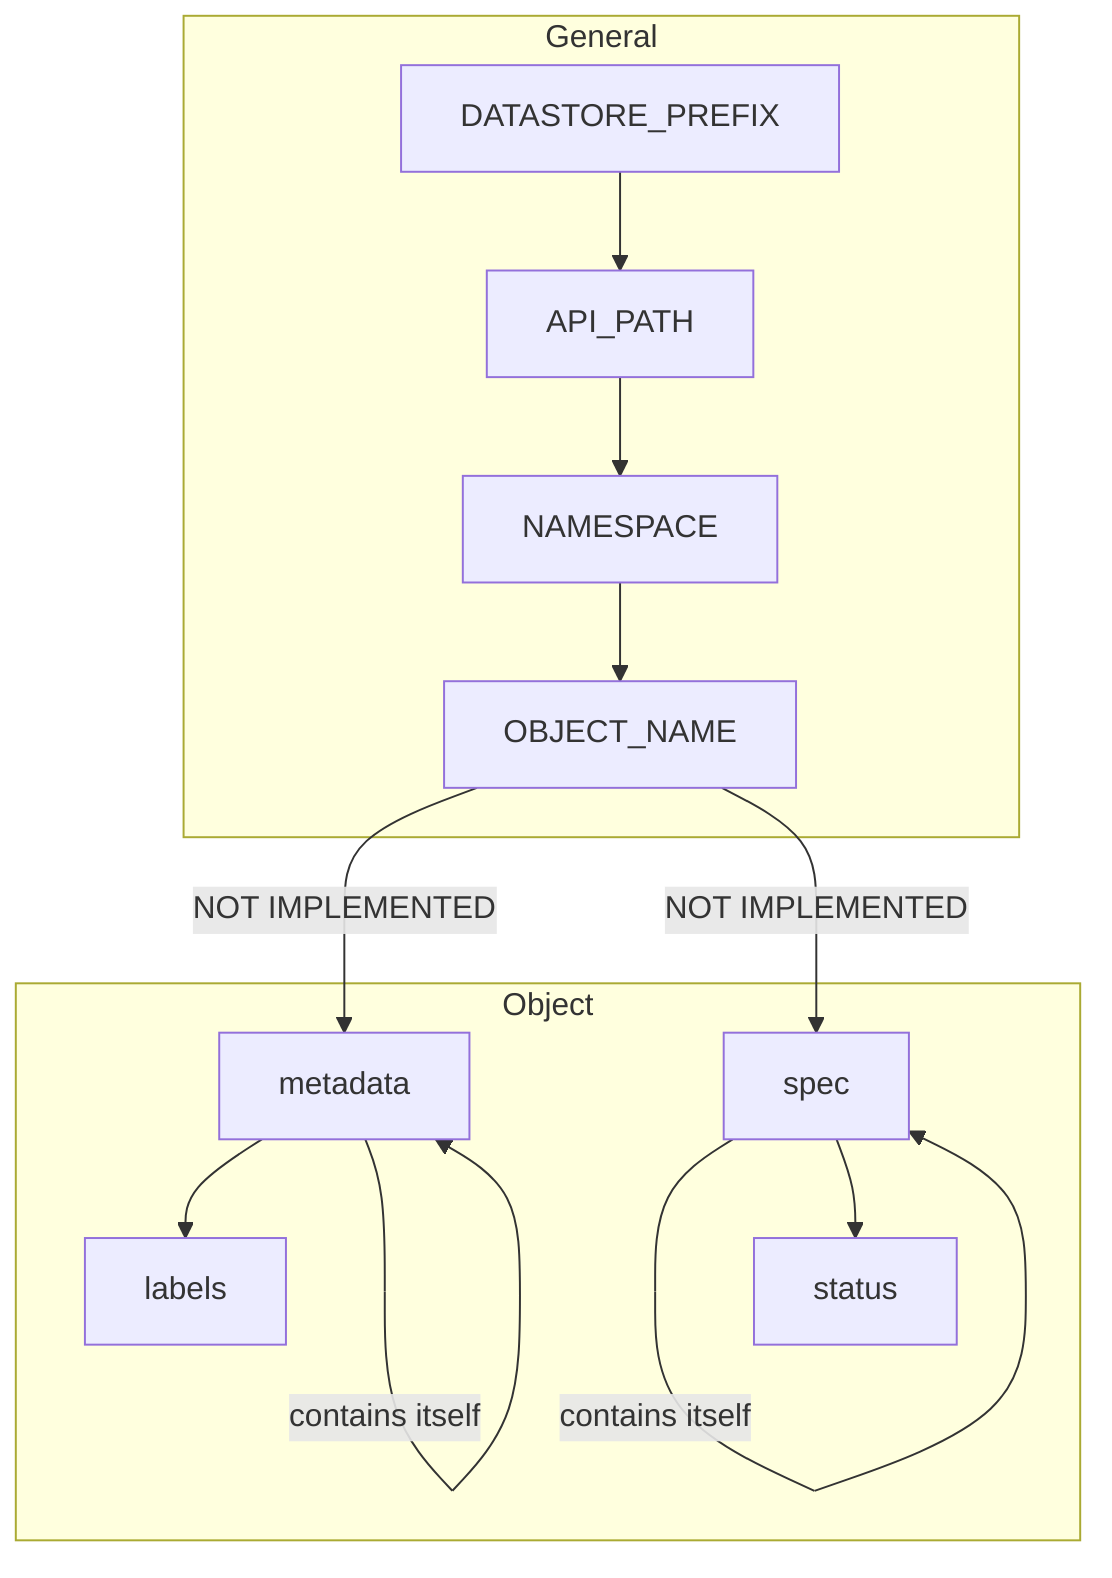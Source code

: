graph TD
    subgraph General
        DATASTORE_PREFIX-->API_PATH
        API_PATH-->NAMESPACE
        NAMESPACE-->OBJECT_NAME
    end
    subgraph Object
        OBJECT_NAME-->|NOT IMPLEMENTED|metadata
        metadata-->labels
        metadata-->|contains itself|metadata
        OBJECT_NAME-->|NOT IMPLEMENTED|spec
        spec-->|contains itself|spec
        spec-->status
    end